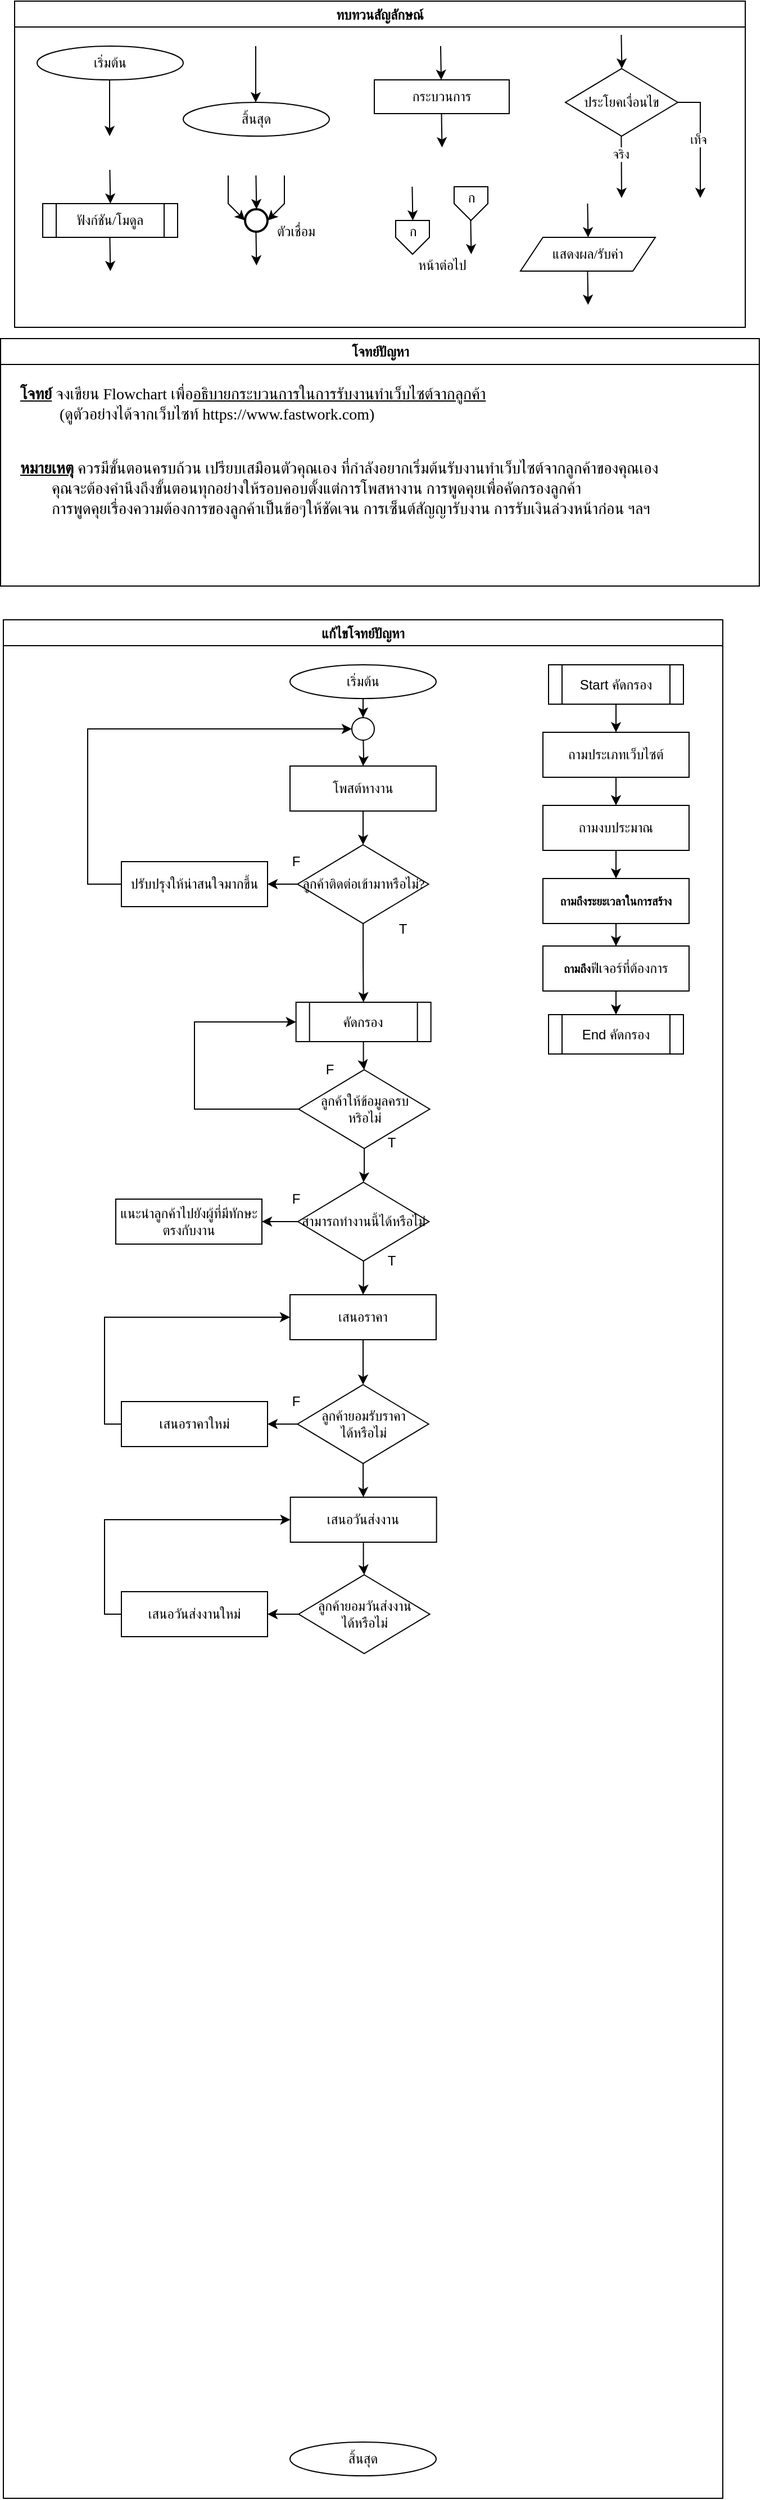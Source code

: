 <mxfile version="24.8.9">
  <diagram name="Page-1" id="P-KcFJID94FAikXty9aJ">
    <mxGraphModel dx="1684" dy="452" grid="1" gridSize="10" guides="1" tooltips="1" connect="1" arrows="1" fold="1" page="1" pageScale="1" pageWidth="850" pageHeight="1100" math="0" shadow="0">
      <root>
        <mxCell id="0" />
        <mxCell id="1" parent="0" />
        <mxCell id="8xeOVaT5Xfbk2KTu87KN-2" value="ทบทวนสัญลักษณ์" style="swimlane;fontFamily=Sarabun;fontSource=https%3A%2F%2Ffonts.googleapis.com%2Fcss%3Ffamily%3DSarabun;" vertex="1" parent="1">
          <mxGeometry x="-720" y="20" width="650" height="290" as="geometry" />
        </mxCell>
        <mxCell id="8xeOVaT5Xfbk2KTu87KN-3" value="&lt;font data-font-src=&quot;https://fonts.googleapis.com/css?family=Sarabun&quot; face=&quot;Sarabun&quot;&gt;เริ่มต้น&lt;/font&gt;" style="ellipse;whiteSpace=wrap;html=1;" vertex="1" parent="8xeOVaT5Xfbk2KTu87KN-2">
          <mxGeometry x="20" y="40" width="130" height="30" as="geometry" />
        </mxCell>
        <mxCell id="8xeOVaT5Xfbk2KTu87KN-4" value="" style="endArrow=classic;html=1;rounded=0;" edge="1" parent="8xeOVaT5Xfbk2KTu87KN-2">
          <mxGeometry width="50" height="50" relative="1" as="geometry">
            <mxPoint x="84.5" y="70" as="sourcePoint" />
            <mxPoint x="84.5" y="120" as="targetPoint" />
          </mxGeometry>
        </mxCell>
        <mxCell id="8xeOVaT5Xfbk2KTu87KN-5" value="&lt;font face=&quot;Sarabun&quot;&gt;สิ้นสุด&lt;/font&gt;" style="ellipse;whiteSpace=wrap;html=1;" vertex="1" parent="8xeOVaT5Xfbk2KTu87KN-2">
          <mxGeometry x="150" y="90" width="130" height="30" as="geometry" />
        </mxCell>
        <mxCell id="8xeOVaT5Xfbk2KTu87KN-6" value="" style="endArrow=classic;html=1;rounded=0;" edge="1" parent="8xeOVaT5Xfbk2KTu87KN-2">
          <mxGeometry width="50" height="50" relative="1" as="geometry">
            <mxPoint x="214.5" y="40" as="sourcePoint" />
            <mxPoint x="214.5" y="90" as="targetPoint" />
          </mxGeometry>
        </mxCell>
        <mxCell id="8xeOVaT5Xfbk2KTu87KN-7" value="กระบวนการ" style="rounded=0;whiteSpace=wrap;html=1;fontFamily=Sarabun;fontSource=https%3A%2F%2Ffonts.googleapis.com%2Fcss%3Ffamily%3DSarabun;" vertex="1" parent="8xeOVaT5Xfbk2KTu87KN-2">
          <mxGeometry x="320" y="70" width="120" height="30" as="geometry" />
        </mxCell>
        <mxCell id="8xeOVaT5Xfbk2KTu87KN-8" value="" style="endArrow=classic;html=1;rounded=0;" edge="1" parent="8xeOVaT5Xfbk2KTu87KN-2">
          <mxGeometry width="50" height="50" relative="1" as="geometry">
            <mxPoint x="379" y="40" as="sourcePoint" />
            <mxPoint x="379.5" y="70" as="targetPoint" />
          </mxGeometry>
        </mxCell>
        <mxCell id="8xeOVaT5Xfbk2KTu87KN-9" value="" style="endArrow=classic;html=1;rounded=0;" edge="1" parent="8xeOVaT5Xfbk2KTu87KN-2">
          <mxGeometry width="50" height="50" relative="1" as="geometry">
            <mxPoint x="379.75" y="100" as="sourcePoint" />
            <mxPoint x="380.25" y="130" as="targetPoint" />
          </mxGeometry>
        </mxCell>
        <mxCell id="8xeOVaT5Xfbk2KTu87KN-10" value="ประโยคเงื่อนไข" style="rhombus;whiteSpace=wrap;html=1;fontFamily=Sarabun;fontSource=https%3A%2F%2Ffonts.googleapis.com%2Fcss%3Ffamily%3DSarabun;" vertex="1" parent="8xeOVaT5Xfbk2KTu87KN-2">
          <mxGeometry x="490" y="60" width="100" height="60" as="geometry" />
        </mxCell>
        <mxCell id="8xeOVaT5Xfbk2KTu87KN-11" value="" style="endArrow=classic;html=1;rounded=0;" edge="1" parent="8xeOVaT5Xfbk2KTu87KN-2">
          <mxGeometry width="50" height="50" relative="1" as="geometry">
            <mxPoint x="539.71" y="30" as="sourcePoint" />
            <mxPoint x="540.21" y="60" as="targetPoint" />
          </mxGeometry>
        </mxCell>
        <mxCell id="8xeOVaT5Xfbk2KTu87KN-12" value="" style="endArrow=classic;html=1;rounded=0;" edge="1" parent="8xeOVaT5Xfbk2KTu87KN-2">
          <mxGeometry width="50" height="50" relative="1" as="geometry">
            <mxPoint x="539.71" y="120" as="sourcePoint" />
            <mxPoint x="540" y="175" as="targetPoint" />
          </mxGeometry>
        </mxCell>
        <mxCell id="8xeOVaT5Xfbk2KTu87KN-13" value="จริง" style="edgeLabel;html=1;align=center;verticalAlign=middle;resizable=0;points=[];fontFamily=Sarabun;fontSource=https%3A%2F%2Ffonts.googleapis.com%2Fcss%3Ffamily%3DSarabun;" vertex="1" connectable="0" parent="8xeOVaT5Xfbk2KTu87KN-12">
          <mxGeometry x="-0.414" y="-1" relative="1" as="geometry">
            <mxPoint as="offset" />
          </mxGeometry>
        </mxCell>
        <mxCell id="8xeOVaT5Xfbk2KTu87KN-14" value="" style="endArrow=classic;html=1;rounded=0;exitX=1;exitY=0.5;exitDx=0;exitDy=0;" edge="1" parent="8xeOVaT5Xfbk2KTu87KN-2" source="8xeOVaT5Xfbk2KTu87KN-10">
          <mxGeometry width="50" height="50" relative="1" as="geometry">
            <mxPoint x="620" y="95" as="sourcePoint" />
            <mxPoint x="610" y="175" as="targetPoint" />
            <Array as="points">
              <mxPoint x="610" y="90" />
            </Array>
          </mxGeometry>
        </mxCell>
        <mxCell id="8xeOVaT5Xfbk2KTu87KN-15" value="&lt;font data-font-src=&quot;https://fonts.googleapis.com/css?family=Sarabun&quot; face=&quot;Sarabun&quot;&gt;เท็จ&lt;/font&gt;" style="edgeLabel;html=1;align=center;verticalAlign=middle;resizable=0;points=[];" vertex="1" connectable="0" parent="8xeOVaT5Xfbk2KTu87KN-14">
          <mxGeometry x="-0.002" y="-2" relative="1" as="geometry">
            <mxPoint as="offset" />
          </mxGeometry>
        </mxCell>
        <mxCell id="8xeOVaT5Xfbk2KTu87KN-16" value="&lt;font data-font-src=&quot;https://fonts.googleapis.com/css?family=Sarabun&quot; face=&quot;Sarabun&quot;&gt;ฟังก์ชัน/โมดูล&lt;/font&gt;" style="shape=process;whiteSpace=wrap;html=1;backgroundOutline=1;" vertex="1" parent="8xeOVaT5Xfbk2KTu87KN-2">
          <mxGeometry x="25" y="180" width="120" height="30" as="geometry" />
        </mxCell>
        <mxCell id="8xeOVaT5Xfbk2KTu87KN-17" value="" style="endArrow=classic;html=1;rounded=0;" edge="1" parent="8xeOVaT5Xfbk2KTu87KN-2">
          <mxGeometry width="50" height="50" relative="1" as="geometry">
            <mxPoint x="84.71" y="150" as="sourcePoint" />
            <mxPoint x="85.21" y="180" as="targetPoint" />
          </mxGeometry>
        </mxCell>
        <mxCell id="8xeOVaT5Xfbk2KTu87KN-18" value="" style="endArrow=classic;html=1;rounded=0;" edge="1" parent="8xeOVaT5Xfbk2KTu87KN-2">
          <mxGeometry width="50" height="50" relative="1" as="geometry">
            <mxPoint x="84.71" y="210" as="sourcePoint" />
            <mxPoint x="85.21" y="240" as="targetPoint" />
          </mxGeometry>
        </mxCell>
        <mxCell id="8xeOVaT5Xfbk2KTu87KN-19" value="" style="strokeWidth=2;html=1;shape=mxgraph.flowchart.start_2;whiteSpace=wrap;" vertex="1" parent="8xeOVaT5Xfbk2KTu87KN-2">
          <mxGeometry x="205" y="185" width="20" height="20" as="geometry" />
        </mxCell>
        <mxCell id="8xeOVaT5Xfbk2KTu87KN-20" value="" style="endArrow=classic;html=1;rounded=0;" edge="1" parent="8xeOVaT5Xfbk2KTu87KN-2">
          <mxGeometry width="50" height="50" relative="1" as="geometry">
            <mxPoint x="214.71" y="155" as="sourcePoint" />
            <mxPoint x="215.21" y="185" as="targetPoint" />
          </mxGeometry>
        </mxCell>
        <mxCell id="8xeOVaT5Xfbk2KTu87KN-21" value="" style="endArrow=classic;html=1;rounded=0;entryX=0;entryY=0.5;entryDx=0;entryDy=0;entryPerimeter=0;" edge="1" parent="8xeOVaT5Xfbk2KTu87KN-2" target="8xeOVaT5Xfbk2KTu87KN-19">
          <mxGeometry width="50" height="50" relative="1" as="geometry">
            <mxPoint x="190.0" y="155" as="sourcePoint" />
            <mxPoint x="190.5" y="185" as="targetPoint" />
            <Array as="points">
              <mxPoint x="190" y="180" />
            </Array>
          </mxGeometry>
        </mxCell>
        <mxCell id="8xeOVaT5Xfbk2KTu87KN-22" value="" style="endArrow=classic;html=1;rounded=0;entryX=1;entryY=0.5;entryDx=0;entryDy=0;entryPerimeter=0;" edge="1" parent="8xeOVaT5Xfbk2KTu87KN-2" target="8xeOVaT5Xfbk2KTu87KN-19">
          <mxGeometry width="50" height="50" relative="1" as="geometry">
            <mxPoint x="240.0" y="155" as="sourcePoint" />
            <mxPoint x="240.5" y="185" as="targetPoint" />
            <Array as="points">
              <mxPoint x="240" y="180" />
            </Array>
          </mxGeometry>
        </mxCell>
        <mxCell id="8xeOVaT5Xfbk2KTu87KN-23" value="" style="endArrow=classic;html=1;rounded=0;" edge="1" parent="8xeOVaT5Xfbk2KTu87KN-2">
          <mxGeometry width="50" height="50" relative="1" as="geometry">
            <mxPoint x="214.71" y="205" as="sourcePoint" />
            <mxPoint x="215.21" y="235" as="targetPoint" />
          </mxGeometry>
        </mxCell>
        <mxCell id="8xeOVaT5Xfbk2KTu87KN-24" value="&lt;font data-font-src=&quot;https://fonts.googleapis.com/css?family=Sarabun&quot; face=&quot;Sarabun&quot;&gt;ตัวเชื่อม&lt;/font&gt;" style="text;html=1;align=center;verticalAlign=middle;resizable=0;points=[];autosize=1;strokeColor=none;fillColor=none;" vertex="1" parent="8xeOVaT5Xfbk2KTu87KN-2">
          <mxGeometry x="220" y="190" width="60" height="30" as="geometry" />
        </mxCell>
        <mxCell id="8xeOVaT5Xfbk2KTu87KN-25" value="" style="endArrow=classic;html=1;rounded=0;" edge="1" parent="8xeOVaT5Xfbk2KTu87KN-2">
          <mxGeometry width="50" height="50" relative="1" as="geometry">
            <mxPoint x="353.71" y="165" as="sourcePoint" />
            <mxPoint x="354.21" y="195" as="targetPoint" />
          </mxGeometry>
        </mxCell>
        <mxCell id="8xeOVaT5Xfbk2KTu87KN-26" value="" style="verticalLabelPosition=bottom;verticalAlign=top;html=1;shape=offPageConnector;rounded=0;size=0.5;" vertex="1" parent="8xeOVaT5Xfbk2KTu87KN-2">
          <mxGeometry x="339" y="195" width="30" height="30" as="geometry" />
        </mxCell>
        <mxCell id="8xeOVaT5Xfbk2KTu87KN-27" value="" style="endArrow=classic;html=1;rounded=0;" edge="1" parent="8xeOVaT5Xfbk2KTu87KN-2">
          <mxGeometry width="50" height="50" relative="1" as="geometry">
            <mxPoint x="405.71" y="195" as="sourcePoint" />
            <mxPoint x="406.21" y="225" as="targetPoint" />
          </mxGeometry>
        </mxCell>
        <mxCell id="8xeOVaT5Xfbk2KTu87KN-28" value="" style="verticalLabelPosition=bottom;verticalAlign=top;html=1;shape=offPageConnector;rounded=0;size=0.5;" vertex="1" parent="8xeOVaT5Xfbk2KTu87KN-2">
          <mxGeometry x="391" y="165" width="30" height="30" as="geometry" />
        </mxCell>
        <mxCell id="8xeOVaT5Xfbk2KTu87KN-29" value="หน้าต่อไป" style="text;html=1;align=center;verticalAlign=middle;resizable=0;points=[];autosize=1;strokeColor=none;fillColor=none;fontFamily=Sarabun;fontSource=https%3A%2F%2Ffonts.googleapis.com%2Fcss%3Ffamily%3DSarabun;" vertex="1" parent="8xeOVaT5Xfbk2KTu87KN-2">
          <mxGeometry x="345" y="220" width="70" height="30" as="geometry" />
        </mxCell>
        <mxCell id="8xeOVaT5Xfbk2KTu87KN-30" value="ก" style="text;html=1;align=center;verticalAlign=middle;resizable=0;points=[];autosize=1;strokeColor=none;fillColor=none;fontFamily=Sarabun;fontSource=https%3A%2F%2Ffonts.googleapis.com%2Fcss%3Ffamily%3DSarabun;" vertex="1" parent="8xeOVaT5Xfbk2KTu87KN-2">
          <mxGeometry x="339" y="190" width="30" height="30" as="geometry" />
        </mxCell>
        <mxCell id="8xeOVaT5Xfbk2KTu87KN-31" value="ก" style="text;html=1;align=center;verticalAlign=middle;resizable=0;points=[];autosize=1;strokeColor=none;fillColor=none;fontFamily=Sarabun;fontSource=https%3A%2F%2Ffonts.googleapis.com%2Fcss%3Ffamily%3DSarabun;" vertex="1" parent="8xeOVaT5Xfbk2KTu87KN-2">
          <mxGeometry x="391" y="160" width="30" height="30" as="geometry" />
        </mxCell>
        <mxCell id="8xeOVaT5Xfbk2KTu87KN-32" value="แสดงผล/รับค่า" style="shape=parallelogram;perimeter=parallelogramPerimeter;whiteSpace=wrap;html=1;fixedSize=1;fontFamily=Sarabun;fontSource=https%3A%2F%2Ffonts.googleapis.com%2Fcss%3Ffamily%3DSarabun;" vertex="1" parent="8xeOVaT5Xfbk2KTu87KN-2">
          <mxGeometry x="450" y="210" width="120" height="30" as="geometry" />
        </mxCell>
        <mxCell id="8xeOVaT5Xfbk2KTu87KN-33" value="" style="endArrow=classic;html=1;rounded=0;" edge="1" parent="8xeOVaT5Xfbk2KTu87KN-2">
          <mxGeometry width="50" height="50" relative="1" as="geometry">
            <mxPoint x="509.71" y="180" as="sourcePoint" />
            <mxPoint x="510.21" y="210" as="targetPoint" />
          </mxGeometry>
        </mxCell>
        <mxCell id="8xeOVaT5Xfbk2KTu87KN-34" value="" style="endArrow=classic;html=1;rounded=0;" edge="1" parent="8xeOVaT5Xfbk2KTu87KN-2">
          <mxGeometry width="50" height="50" relative="1" as="geometry">
            <mxPoint x="509.71" y="240" as="sourcePoint" />
            <mxPoint x="510.21" y="270" as="targetPoint" />
          </mxGeometry>
        </mxCell>
        <mxCell id="8xeOVaT5Xfbk2KTu87KN-35" value="แก้ไขโจทย์ปัญหา" style="swimlane;fontFamily=Sarabun;fontSource=https%3A%2F%2Ffonts.googleapis.com%2Fcss%3Ffamily%3DSarabun;" vertex="1" parent="1">
          <mxGeometry x="-730" y="570" width="640" height="1670" as="geometry" />
        </mxCell>
        <mxCell id="8xeOVaT5Xfbk2KTu87KN-44" value="" style="edgeStyle=orthogonalEdgeStyle;rounded=0;orthogonalLoop=1;jettySize=auto;html=1;" edge="1" parent="8xeOVaT5Xfbk2KTu87KN-35" target="8xeOVaT5Xfbk2KTu87KN-40">
          <mxGeometry relative="1" as="geometry">
            <mxPoint x="320.0" y="100" as="sourcePoint" />
          </mxGeometry>
        </mxCell>
        <mxCell id="8xeOVaT5Xfbk2KTu87KN-51" style="edgeStyle=orthogonalEdgeStyle;rounded=0;orthogonalLoop=1;jettySize=auto;html=1;entryX=0.5;entryY=0;entryDx=0;entryDy=0;" edge="1" parent="8xeOVaT5Xfbk2KTu87KN-35" source="8xeOVaT5Xfbk2KTu87KN-36" target="8xeOVaT5Xfbk2KTu87KN-49">
          <mxGeometry relative="1" as="geometry" />
        </mxCell>
        <mxCell id="8xeOVaT5Xfbk2KTu87KN-36" value="&lt;font data-font-src=&quot;https://fonts.googleapis.com/css?family=Sarabun&quot; face=&quot;Sarabun&quot;&gt;เริ่มต้น&lt;/font&gt;" style="ellipse;whiteSpace=wrap;html=1;" vertex="1" parent="8xeOVaT5Xfbk2KTu87KN-35">
          <mxGeometry x="255" y="40" width="130" height="30" as="geometry" />
        </mxCell>
        <mxCell id="8xeOVaT5Xfbk2KTu87KN-37" value="&lt;font face=&quot;Sarabun&quot;&gt;สิ้นสุด&lt;/font&gt;" style="ellipse;whiteSpace=wrap;html=1;" vertex="1" parent="8xeOVaT5Xfbk2KTu87KN-35">
          <mxGeometry x="255" y="1620" width="130" height="30" as="geometry" />
        </mxCell>
        <mxCell id="8xeOVaT5Xfbk2KTu87KN-45" value="" style="edgeStyle=orthogonalEdgeStyle;rounded=0;orthogonalLoop=1;jettySize=auto;html=1;" edge="1" parent="8xeOVaT5Xfbk2KTu87KN-35" source="8xeOVaT5Xfbk2KTu87KN-40" target="8xeOVaT5Xfbk2KTu87KN-42">
          <mxGeometry relative="1" as="geometry" />
        </mxCell>
        <mxCell id="8xeOVaT5Xfbk2KTu87KN-40" value="โพสต์หางาน" style="rounded=0;whiteSpace=wrap;html=1;" vertex="1" parent="8xeOVaT5Xfbk2KTu87KN-35">
          <mxGeometry x="255" y="130" width="130" height="40" as="geometry" />
        </mxCell>
        <mxCell id="8xeOVaT5Xfbk2KTu87KN-47" value="" style="edgeStyle=orthogonalEdgeStyle;rounded=0;orthogonalLoop=1;jettySize=auto;html=1;" edge="1" parent="8xeOVaT5Xfbk2KTu87KN-35" source="8xeOVaT5Xfbk2KTu87KN-42" target="8xeOVaT5Xfbk2KTu87KN-46">
          <mxGeometry relative="1" as="geometry" />
        </mxCell>
        <mxCell id="8xeOVaT5Xfbk2KTu87KN-127" style="edgeStyle=orthogonalEdgeStyle;rounded=0;orthogonalLoop=1;jettySize=auto;html=1;entryX=0.5;entryY=0;entryDx=0;entryDy=0;" edge="1" parent="8xeOVaT5Xfbk2KTu87KN-35" source="8xeOVaT5Xfbk2KTu87KN-42" target="8xeOVaT5Xfbk2KTu87KN-88">
          <mxGeometry relative="1" as="geometry" />
        </mxCell>
        <mxCell id="8xeOVaT5Xfbk2KTu87KN-42" value="ลูกค้าติดต่อเข้ามาหรือไม่?" style="rhombus;whiteSpace=wrap;html=1;fontFamily=Sarabun;fontSource=https%3A%2F%2Ffonts.googleapis.com%2Fcss%3Ffamily%3DSarabun;" vertex="1" parent="8xeOVaT5Xfbk2KTu87KN-35">
          <mxGeometry x="261.67" y="200" width="116.67" height="70" as="geometry" />
        </mxCell>
        <mxCell id="8xeOVaT5Xfbk2KTu87KN-52" style="edgeStyle=orthogonalEdgeStyle;rounded=0;orthogonalLoop=1;jettySize=auto;html=1;entryX=0;entryY=0.5;entryDx=0;entryDy=0;" edge="1" parent="8xeOVaT5Xfbk2KTu87KN-35" source="8xeOVaT5Xfbk2KTu87KN-46" target="8xeOVaT5Xfbk2KTu87KN-49">
          <mxGeometry relative="1" as="geometry">
            <Array as="points">
              <mxPoint x="75" y="235" />
              <mxPoint x="75" y="97" />
            </Array>
          </mxGeometry>
        </mxCell>
        <mxCell id="8xeOVaT5Xfbk2KTu87KN-46" value="ปรับปรุงให้น่าสนใจมากขึ้น" style="rounded=0;whiteSpace=wrap;html=1;" vertex="1" parent="8xeOVaT5Xfbk2KTu87KN-35">
          <mxGeometry x="105" y="215" width="130" height="40" as="geometry" />
        </mxCell>
        <mxCell id="8xeOVaT5Xfbk2KTu87KN-49" value="" style="ellipse;whiteSpace=wrap;html=1;aspect=fixed;" vertex="1" parent="8xeOVaT5Xfbk2KTu87KN-35">
          <mxGeometry x="310" y="87" width="20" height="20" as="geometry" />
        </mxCell>
        <mxCell id="8xeOVaT5Xfbk2KTu87KN-53" value="F" style="text;html=1;align=center;verticalAlign=middle;resizable=0;points=[];autosize=1;strokeColor=none;fillColor=none;" vertex="1" parent="8xeOVaT5Xfbk2KTu87KN-35">
          <mxGeometry x="245" y="200" width="30" height="30" as="geometry" />
        </mxCell>
        <mxCell id="8xeOVaT5Xfbk2KTu87KN-54" value="T" style="text;html=1;align=center;verticalAlign=middle;resizable=0;points=[];autosize=1;strokeColor=none;fillColor=none;" vertex="1" parent="8xeOVaT5Xfbk2KTu87KN-35">
          <mxGeometry x="340" y="260" width="30" height="30" as="geometry" />
        </mxCell>
        <mxCell id="8xeOVaT5Xfbk2KTu87KN-104" value="" style="edgeStyle=orthogonalEdgeStyle;rounded=0;orthogonalLoop=1;jettySize=auto;html=1;" edge="1" parent="8xeOVaT5Xfbk2KTu87KN-35" source="8xeOVaT5Xfbk2KTu87KN-55" target="8xeOVaT5Xfbk2KTu87KN-103">
          <mxGeometry relative="1" as="geometry" />
        </mxCell>
        <mxCell id="8xeOVaT5Xfbk2KTu87KN-128" style="edgeStyle=orthogonalEdgeStyle;rounded=0;orthogonalLoop=1;jettySize=auto;html=1;entryX=0;entryY=0.5;entryDx=0;entryDy=0;" edge="1" parent="8xeOVaT5Xfbk2KTu87KN-35" source="8xeOVaT5Xfbk2KTu87KN-55" target="8xeOVaT5Xfbk2KTu87KN-88">
          <mxGeometry relative="1" as="geometry">
            <Array as="points">
              <mxPoint x="170" y="435" />
              <mxPoint x="170" y="358" />
            </Array>
          </mxGeometry>
        </mxCell>
        <mxCell id="8xeOVaT5Xfbk2KTu87KN-55" value="ลูกค้าให้ข้อมูลครบ&lt;div&gt;หริอไม่&lt;/div&gt;" style="rhombus;whiteSpace=wrap;html=1;fontFamily=Sarabun;fontSource=https%3A%2F%2Ffonts.googleapis.com%2Fcss%3Ffamily%3DSarabun;" vertex="1" parent="8xeOVaT5Xfbk2KTu87KN-35">
          <mxGeometry x="262.67" y="400" width="116.67" height="70" as="geometry" />
        </mxCell>
        <mxCell id="8xeOVaT5Xfbk2KTu87KN-78" value="" style="edgeStyle=orthogonalEdgeStyle;rounded=0;orthogonalLoop=1;jettySize=auto;html=1;" edge="1" parent="8xeOVaT5Xfbk2KTu87KN-35" source="8xeOVaT5Xfbk2KTu87KN-58" target="8xeOVaT5Xfbk2KTu87KN-59">
          <mxGeometry relative="1" as="geometry" />
        </mxCell>
        <mxCell id="8xeOVaT5Xfbk2KTu87KN-58" value="Start คัดกรอง" style="shape=process;whiteSpace=wrap;html=1;backgroundOutline=1;" vertex="1" parent="8xeOVaT5Xfbk2KTu87KN-35">
          <mxGeometry x="485" y="40" width="120" height="35" as="geometry" />
        </mxCell>
        <mxCell id="8xeOVaT5Xfbk2KTu87KN-83" value="" style="edgeStyle=orthogonalEdgeStyle;rounded=0;orthogonalLoop=1;jettySize=auto;html=1;" edge="1" parent="8xeOVaT5Xfbk2KTu87KN-35" source="8xeOVaT5Xfbk2KTu87KN-59" target="8xeOVaT5Xfbk2KTu87KN-79">
          <mxGeometry relative="1" as="geometry" />
        </mxCell>
        <mxCell id="8xeOVaT5Xfbk2KTu87KN-59" value="ถามประเภทเว็บไซต์" style="rounded=0;whiteSpace=wrap;html=1;" vertex="1" parent="8xeOVaT5Xfbk2KTu87KN-35">
          <mxGeometry x="480" y="100" width="130" height="40" as="geometry" />
        </mxCell>
        <mxCell id="8xeOVaT5Xfbk2KTu87KN-84" value="" style="edgeStyle=orthogonalEdgeStyle;rounded=0;orthogonalLoop=1;jettySize=auto;html=1;" edge="1" parent="8xeOVaT5Xfbk2KTu87KN-35" source="8xeOVaT5Xfbk2KTu87KN-79" target="8xeOVaT5Xfbk2KTu87KN-80">
          <mxGeometry relative="1" as="geometry" />
        </mxCell>
        <mxCell id="8xeOVaT5Xfbk2KTu87KN-79" value="ถามงบประมาณ" style="rounded=0;whiteSpace=wrap;html=1;" vertex="1" parent="8xeOVaT5Xfbk2KTu87KN-35">
          <mxGeometry x="480" y="165" width="130" height="40" as="geometry" />
        </mxCell>
        <mxCell id="8xeOVaT5Xfbk2KTu87KN-85" value="" style="edgeStyle=orthogonalEdgeStyle;rounded=0;orthogonalLoop=1;jettySize=auto;html=1;" edge="1" parent="8xeOVaT5Xfbk2KTu87KN-35" source="8xeOVaT5Xfbk2KTu87KN-80" target="8xeOVaT5Xfbk2KTu87KN-82">
          <mxGeometry relative="1" as="geometry" />
        </mxCell>
        <mxCell id="8xeOVaT5Xfbk2KTu87KN-80" value="&lt;strong&gt;&lt;font style=&quot;font-size: 10px;&quot;&gt;ถามถึงระยะเวลาในการสร้าง&lt;/font&gt;&lt;/strong&gt;" style="rounded=0;whiteSpace=wrap;html=1;" vertex="1" parent="8xeOVaT5Xfbk2KTu87KN-35">
          <mxGeometry x="480" y="230" width="130" height="40" as="geometry" />
        </mxCell>
        <mxCell id="8xeOVaT5Xfbk2KTu87KN-87" value="" style="edgeStyle=orthogonalEdgeStyle;rounded=0;orthogonalLoop=1;jettySize=auto;html=1;" edge="1" parent="8xeOVaT5Xfbk2KTu87KN-35" source="8xeOVaT5Xfbk2KTu87KN-82" target="8xeOVaT5Xfbk2KTu87KN-86">
          <mxGeometry relative="1" as="geometry" />
        </mxCell>
        <mxCell id="8xeOVaT5Xfbk2KTu87KN-82" value="&lt;strong&gt;&lt;font style=&quot;font-size: 10px;&quot;&gt;ถามถึง&lt;/font&gt;&lt;/strong&gt;ฟีเจอร์ที่ต้องการ" style="rounded=0;whiteSpace=wrap;html=1;" vertex="1" parent="8xeOVaT5Xfbk2KTu87KN-35">
          <mxGeometry x="480" y="290" width="130" height="40" as="geometry" />
        </mxCell>
        <mxCell id="8xeOVaT5Xfbk2KTu87KN-86" value="End คัดกรอง" style="shape=process;whiteSpace=wrap;html=1;backgroundOutline=1;" vertex="1" parent="8xeOVaT5Xfbk2KTu87KN-35">
          <mxGeometry x="485" y="351" width="120" height="35" as="geometry" />
        </mxCell>
        <mxCell id="8xeOVaT5Xfbk2KTu87KN-91" value="" style="edgeStyle=orthogonalEdgeStyle;rounded=0;orthogonalLoop=1;jettySize=auto;html=1;" edge="1" parent="8xeOVaT5Xfbk2KTu87KN-35" source="8xeOVaT5Xfbk2KTu87KN-88" target="8xeOVaT5Xfbk2KTu87KN-55">
          <mxGeometry relative="1" as="geometry" />
        </mxCell>
        <mxCell id="8xeOVaT5Xfbk2KTu87KN-88" value="คัดกรอง" style="shape=process;whiteSpace=wrap;html=1;backgroundOutline=1;" vertex="1" parent="8xeOVaT5Xfbk2KTu87KN-35">
          <mxGeometry x="260.34" y="340" width="120" height="35" as="geometry" />
        </mxCell>
        <mxCell id="8xeOVaT5Xfbk2KTu87KN-99" value="T" style="text;html=1;align=center;verticalAlign=middle;resizable=0;points=[];autosize=1;strokeColor=none;fillColor=none;" vertex="1" parent="8xeOVaT5Xfbk2KTu87KN-35">
          <mxGeometry x="330" y="450" width="30" height="30" as="geometry" />
        </mxCell>
        <mxCell id="8xeOVaT5Xfbk2KTu87KN-100" value="F" style="text;html=1;align=center;verticalAlign=middle;resizable=0;points=[];autosize=1;strokeColor=none;fillColor=none;" vertex="1" parent="8xeOVaT5Xfbk2KTu87KN-35">
          <mxGeometry x="275" y="385" width="30" height="30" as="geometry" />
        </mxCell>
        <mxCell id="8xeOVaT5Xfbk2KTu87KN-106" value="" style="edgeStyle=orthogonalEdgeStyle;rounded=0;orthogonalLoop=1;jettySize=auto;html=1;" edge="1" parent="8xeOVaT5Xfbk2KTu87KN-35" source="8xeOVaT5Xfbk2KTu87KN-103" target="8xeOVaT5Xfbk2KTu87KN-105">
          <mxGeometry relative="1" as="geometry" />
        </mxCell>
        <mxCell id="8xeOVaT5Xfbk2KTu87KN-113" value="" style="edgeStyle=orthogonalEdgeStyle;rounded=0;orthogonalLoop=1;jettySize=auto;html=1;" edge="1" parent="8xeOVaT5Xfbk2KTu87KN-35" source="8xeOVaT5Xfbk2KTu87KN-103" target="8xeOVaT5Xfbk2KTu87KN-108">
          <mxGeometry relative="1" as="geometry" />
        </mxCell>
        <mxCell id="8xeOVaT5Xfbk2KTu87KN-103" value="สามารถทำงานนี้ได้หรือไม่" style="rhombus;whiteSpace=wrap;html=1;fontFamily=Sarabun;fontSource=https%3A%2F%2Ffonts.googleapis.com%2Fcss%3Ffamily%3DSarabun;" vertex="1" parent="8xeOVaT5Xfbk2KTu87KN-35">
          <mxGeometry x="262.0" y="500" width="116.67" height="70" as="geometry" />
        </mxCell>
        <mxCell id="8xeOVaT5Xfbk2KTu87KN-105" value="แนะนำลูกค้าไปยังผู้ที่มีทักษะตรงกับงาน" style="rounded=0;whiteSpace=wrap;html=1;" vertex="1" parent="8xeOVaT5Xfbk2KTu87KN-35">
          <mxGeometry x="100" y="515" width="130" height="40" as="geometry" />
        </mxCell>
        <mxCell id="8xeOVaT5Xfbk2KTu87KN-114" value="" style="edgeStyle=orthogonalEdgeStyle;rounded=0;orthogonalLoop=1;jettySize=auto;html=1;" edge="1" parent="8xeOVaT5Xfbk2KTu87KN-35" source="8xeOVaT5Xfbk2KTu87KN-108" target="8xeOVaT5Xfbk2KTu87KN-109">
          <mxGeometry relative="1" as="geometry" />
        </mxCell>
        <mxCell id="8xeOVaT5Xfbk2KTu87KN-108" value="เสนอราคา" style="rounded=0;whiteSpace=wrap;html=1;" vertex="1" parent="8xeOVaT5Xfbk2KTu87KN-35">
          <mxGeometry x="255.0" y="600" width="130" height="40" as="geometry" />
        </mxCell>
        <mxCell id="8xeOVaT5Xfbk2KTu87KN-111" value="" style="edgeStyle=orthogonalEdgeStyle;rounded=0;orthogonalLoop=1;jettySize=auto;html=1;" edge="1" parent="8xeOVaT5Xfbk2KTu87KN-35" source="8xeOVaT5Xfbk2KTu87KN-109" target="8xeOVaT5Xfbk2KTu87KN-110">
          <mxGeometry relative="1" as="geometry" />
        </mxCell>
        <mxCell id="8xeOVaT5Xfbk2KTu87KN-119" value="" style="edgeStyle=orthogonalEdgeStyle;rounded=0;orthogonalLoop=1;jettySize=auto;html=1;" edge="1" parent="8xeOVaT5Xfbk2KTu87KN-35" source="8xeOVaT5Xfbk2KTu87KN-109" target="8xeOVaT5Xfbk2KTu87KN-118">
          <mxGeometry relative="1" as="geometry" />
        </mxCell>
        <mxCell id="8xeOVaT5Xfbk2KTu87KN-109" value="ลูกค้ายอมรับราคา&lt;div&gt;ได้หรือไม่&lt;/div&gt;" style="rhombus;whiteSpace=wrap;html=1;fontFamily=Sarabun;fontSource=https%3A%2F%2Ffonts.googleapis.com%2Fcss%3Ffamily%3DSarabun;" vertex="1" parent="8xeOVaT5Xfbk2KTu87KN-35">
          <mxGeometry x="261.67" y="680" width="116.67" height="70" as="geometry" />
        </mxCell>
        <mxCell id="8xeOVaT5Xfbk2KTu87KN-112" style="edgeStyle=orthogonalEdgeStyle;rounded=0;orthogonalLoop=1;jettySize=auto;html=1;entryX=0;entryY=0.5;entryDx=0;entryDy=0;" edge="1" parent="8xeOVaT5Xfbk2KTu87KN-35" source="8xeOVaT5Xfbk2KTu87KN-110" target="8xeOVaT5Xfbk2KTu87KN-108">
          <mxGeometry relative="1" as="geometry">
            <Array as="points">
              <mxPoint x="90" y="715" />
              <mxPoint x="90" y="620" />
            </Array>
          </mxGeometry>
        </mxCell>
        <mxCell id="8xeOVaT5Xfbk2KTu87KN-110" value="เสนอราคาใหม่" style="rounded=0;whiteSpace=wrap;html=1;" vertex="1" parent="8xeOVaT5Xfbk2KTu87KN-35">
          <mxGeometry x="105" y="695" width="130" height="40" as="geometry" />
        </mxCell>
        <mxCell id="8xeOVaT5Xfbk2KTu87KN-115" value="T" style="text;html=1;align=center;verticalAlign=middle;resizable=0;points=[];autosize=1;strokeColor=none;fillColor=none;" vertex="1" parent="8xeOVaT5Xfbk2KTu87KN-35">
          <mxGeometry x="330.34" y="555" width="30" height="30" as="geometry" />
        </mxCell>
        <mxCell id="8xeOVaT5Xfbk2KTu87KN-116" value="F" style="text;html=1;align=center;verticalAlign=middle;resizable=0;points=[];autosize=1;strokeColor=none;fillColor=none;" vertex="1" parent="8xeOVaT5Xfbk2KTu87KN-35">
          <mxGeometry x="245" y="680" width="30" height="30" as="geometry" />
        </mxCell>
        <mxCell id="8xeOVaT5Xfbk2KTu87KN-117" value="F" style="text;html=1;align=center;verticalAlign=middle;resizable=0;points=[];autosize=1;strokeColor=none;fillColor=none;" vertex="1" parent="8xeOVaT5Xfbk2KTu87KN-35">
          <mxGeometry x="245" y="500" width="30" height="30" as="geometry" />
        </mxCell>
        <mxCell id="8xeOVaT5Xfbk2KTu87KN-121" value="" style="edgeStyle=orthogonalEdgeStyle;rounded=0;orthogonalLoop=1;jettySize=auto;html=1;" edge="1" parent="8xeOVaT5Xfbk2KTu87KN-35" source="8xeOVaT5Xfbk2KTu87KN-118" target="8xeOVaT5Xfbk2KTu87KN-120">
          <mxGeometry relative="1" as="geometry" />
        </mxCell>
        <mxCell id="8xeOVaT5Xfbk2KTu87KN-118" value="เสนอวันส่งงาน" style="rounded=0;whiteSpace=wrap;html=1;" vertex="1" parent="8xeOVaT5Xfbk2KTu87KN-35">
          <mxGeometry x="255.34" y="780" width="130" height="40" as="geometry" />
        </mxCell>
        <mxCell id="8xeOVaT5Xfbk2KTu87KN-123" value="" style="edgeStyle=orthogonalEdgeStyle;rounded=0;orthogonalLoop=1;jettySize=auto;html=1;" edge="1" parent="8xeOVaT5Xfbk2KTu87KN-35" source="8xeOVaT5Xfbk2KTu87KN-120" target="8xeOVaT5Xfbk2KTu87KN-122">
          <mxGeometry relative="1" as="geometry" />
        </mxCell>
        <mxCell id="8xeOVaT5Xfbk2KTu87KN-120" value="ลูกค้ายอมวันส่งงาน&lt;div&gt;ได้หรือไม่&lt;/div&gt;" style="rhombus;whiteSpace=wrap;html=1;fontFamily=Sarabun;fontSource=https%3A%2F%2Ffonts.googleapis.com%2Fcss%3Ffamily%3DSarabun;" vertex="1" parent="8xeOVaT5Xfbk2KTu87KN-35">
          <mxGeometry x="262.67" y="849" width="116.67" height="70" as="geometry" />
        </mxCell>
        <mxCell id="8xeOVaT5Xfbk2KTu87KN-129" style="edgeStyle=orthogonalEdgeStyle;rounded=0;orthogonalLoop=1;jettySize=auto;html=1;entryX=0;entryY=0.5;entryDx=0;entryDy=0;" edge="1" parent="8xeOVaT5Xfbk2KTu87KN-35" source="8xeOVaT5Xfbk2KTu87KN-122" target="8xeOVaT5Xfbk2KTu87KN-118">
          <mxGeometry relative="1" as="geometry">
            <Array as="points">
              <mxPoint x="90" y="884" />
              <mxPoint x="90" y="800" />
            </Array>
          </mxGeometry>
        </mxCell>
        <mxCell id="8xeOVaT5Xfbk2KTu87KN-122" value="เสนอวันส่งงานใหม่" style="rounded=0;whiteSpace=wrap;html=1;" vertex="1" parent="8xeOVaT5Xfbk2KTu87KN-35">
          <mxGeometry x="105" y="864" width="130" height="40" as="geometry" />
        </mxCell>
        <mxCell id="8xeOVaT5Xfbk2KTu87KN-38" value="&lt;font data-font-src=&quot;https://fonts.googleapis.com/css?family=Sarabun&quot; face=&quot;Sarabun&quot;&gt;โจทย์ปัญหา&lt;/font&gt;" style="swimlane;whiteSpace=wrap;html=1;" vertex="1" parent="1">
          <mxGeometry x="-732.5" y="320" width="675" height="220" as="geometry" />
        </mxCell>
        <mxCell id="8xeOVaT5Xfbk2KTu87KN-39" value="&lt;p style=&quot;line-height: 120%;&quot;&gt;&lt;font data-font-src=&quot;https://fonts.googleapis.com/css?family=Sarabun&quot; face=&quot;Sarabun&quot; style=&quot;font-size: 14px;&quot;&gt;&lt;b&gt;&lt;u&gt;โจทย์&lt;/u&gt;&lt;/b&gt; จงเขียน Flowchart เพื่อ&lt;u&gt;อธิบายกระบวนการในการรับงานทำเว็บไซต์จากลูกค้า&lt;/u&gt;&lt;br&gt;&amp;nbsp; &amp;nbsp; &amp;nbsp; &amp;nbsp; &amp;nbsp; (ดูตัวอย่างได้จากเว็บไซท์ https://www.fastwork.com)&lt;br&gt;&lt;/font&gt;&lt;br&gt;&lt;/p&gt;&lt;p style=&quot;line-height: 120%;&quot;&gt;&lt;font face=&quot;Sarabun&quot;&gt;&lt;b&gt;&lt;u&gt;หมายเหตุ&lt;/u&gt;&lt;/b&gt;&amp;nbsp;ควรมีขั้นตอนครบถ้วน เปรียบเสมือนตัวคุณเอง ที่กำลังอยากเริ่มต้นรับงานทำเว็บไซต์จากลูกค้าของคุณเอง&lt;br&gt;&amp;nbsp; &amp;nbsp; &amp;nbsp; &amp;nbsp; คุณจะต้องคำนึงถึงขั้นตอนทุกอย่างให้รอบคอบตั้งแต่การโพสหางาน การพูดคุยเพื่อคัดกรองลูกค้า&lt;br&gt;&amp;nbsp; &amp;nbsp; &amp;nbsp; &amp;nbsp; การพูดคุยเรื่องความต้องการของลูกค้าเป็นข้อๆให้ชัดเจน การเซ็นต์สัญญารับงาน การรับเงินล่วงหน้าก่อน ฯลฯ&lt;/font&gt;&lt;/p&gt;&lt;p style=&quot;line-height: 120%;&quot;&gt;&lt;font face=&quot;Sarabun&quot;&gt;&lt;br&gt;&lt;/font&gt;&lt;/p&gt;" style="text;html=1;align=left;verticalAlign=top;resizable=0;points=[];autosize=1;strokeColor=none;fillColor=none;fontSize=14;" vertex="1" parent="8xeOVaT5Xfbk2KTu87KN-38">
          <mxGeometry x="15" y="20" width="660" height="200" as="geometry" />
        </mxCell>
      </root>
    </mxGraphModel>
  </diagram>
</mxfile>
